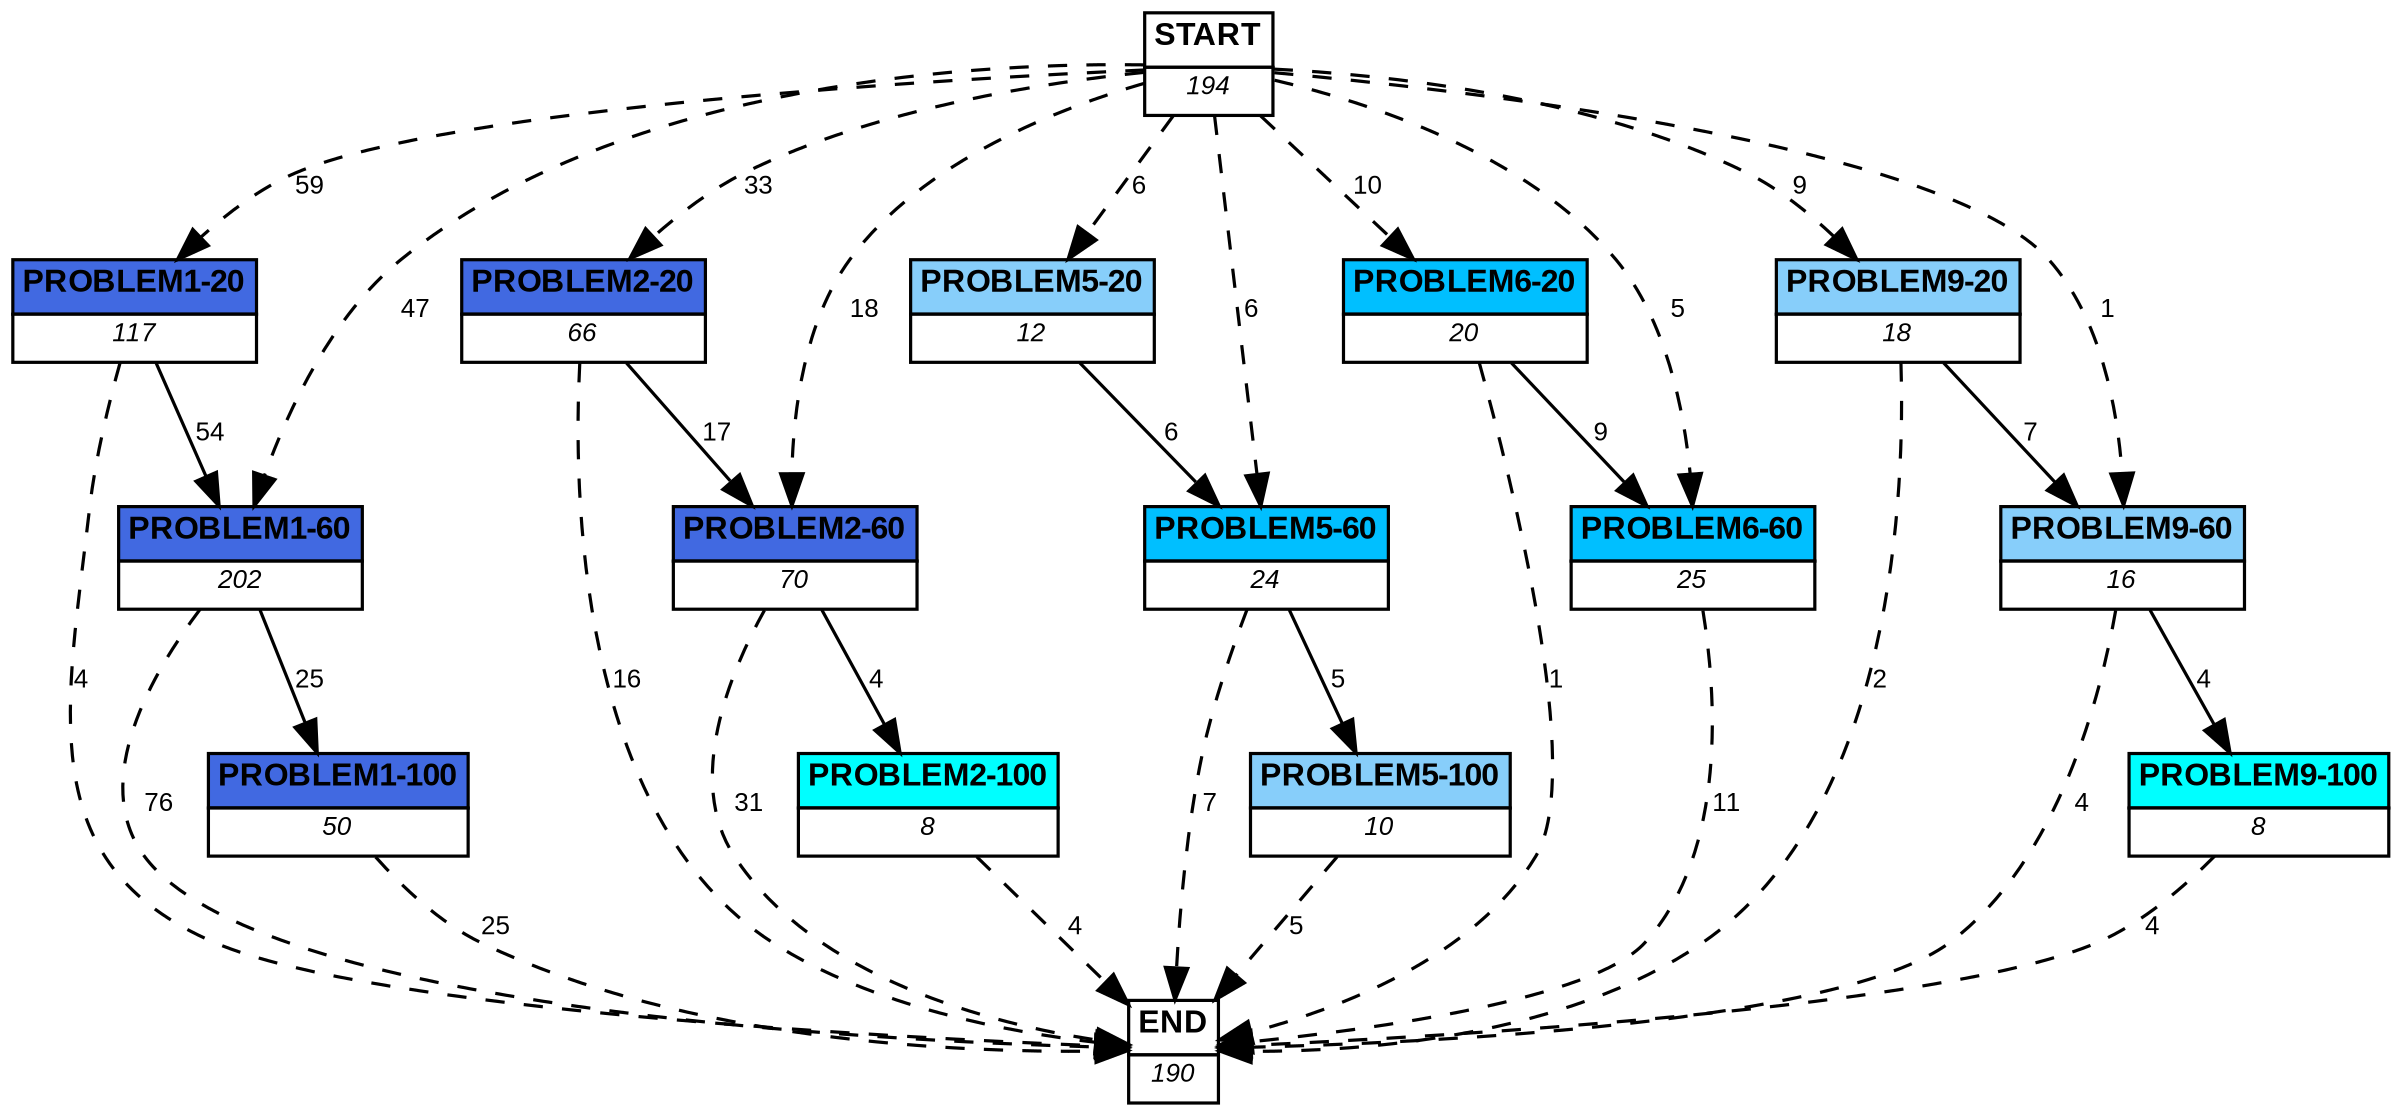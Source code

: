 digraph graphname {
	dpi = 150
	size="16,11!";
	margin = 0;
"PROBLEM1-20" [shape=plain, label=<<table border="0" cellborder="1" cellspacing="0"><tr><td bgcolor="royalblue"><FONT face="Arial" POINT-SIZE="10"><b>PROBLEM1-20</b></FONT></td></tr><tr><td bgcolor="white"><FONT face="Arial" POINT-SIZE="8"><i>117</i></FONT></td></tr></table>>]
"PROBLEM1-60" [shape=plain, label=<<table border="0" cellborder="1" cellspacing="0"><tr><td bgcolor="royalblue"><FONT face="Arial" POINT-SIZE="10"><b>PROBLEM1-60</b></FONT></td></tr><tr><td bgcolor="white"><FONT face="Arial" POINT-SIZE="8"><i>202</i></FONT></td></tr></table>>]
"PROBLEM2-20" [shape=plain, label=<<table border="0" cellborder="1" cellspacing="0"><tr><td bgcolor="royalblue"><FONT face="Arial" POINT-SIZE="10"><b>PROBLEM2-20</b></FONT></td></tr><tr><td bgcolor="white"><FONT face="Arial" POINT-SIZE="8"><i>66</i></FONT></td></tr></table>>]
"PROBLEM2-60" [shape=plain, label=<<table border="0" cellborder="1" cellspacing="0"><tr><td bgcolor="royalblue"><FONT face="Arial" POINT-SIZE="10"><b>PROBLEM2-60</b></FONT></td></tr><tr><td bgcolor="white"><FONT face="Arial" POINT-SIZE="8"><i>70</i></FONT></td></tr></table>>]
"PROBLEM1-100" [shape=plain, label=<<table border="0" cellborder="1" cellspacing="0"><tr><td bgcolor="royalblue"><FONT face="Arial" POINT-SIZE="10"><b>PROBLEM1-100</b></FONT></td></tr><tr><td bgcolor="white"><FONT face="Arial" POINT-SIZE="8"><i>50</i></FONT></td></tr></table>>]
"PROBLEM5-20" [shape=plain, label=<<table border="0" cellborder="1" cellspacing="0"><tr><td bgcolor="lightskyblue"><FONT face="Arial" POINT-SIZE="10"><b>PROBLEM5-20</b></FONT></td></tr><tr><td bgcolor="white"><FONT face="Arial" POINT-SIZE="8"><i>12</i></FONT></td></tr></table>>]
"PROBLEM5-60" [shape=plain, label=<<table border="0" cellborder="1" cellspacing="0"><tr><td bgcolor="deepskyblue"><FONT face="Arial" POINT-SIZE="10"><b>PROBLEM5-60</b></FONT></td></tr><tr><td bgcolor="white"><FONT face="Arial" POINT-SIZE="8"><i>24</i></FONT></td></tr></table>>]
"PROBLEM5-100" [shape=plain, label=<<table border="0" cellborder="1" cellspacing="0"><tr><td bgcolor="lightskyblue"><FONT face="Arial" POINT-SIZE="10"><b>PROBLEM5-100</b></FONT></td></tr><tr><td bgcolor="white"><FONT face="Arial" POINT-SIZE="8"><i>10</i></FONT></td></tr></table>>]
"PROBLEM6-20" [shape=plain, label=<<table border="0" cellborder="1" cellspacing="0"><tr><td bgcolor="deepskyblue"><FONT face="Arial" POINT-SIZE="10"><b>PROBLEM6-20</b></FONT></td></tr><tr><td bgcolor="white"><FONT face="Arial" POINT-SIZE="8"><i>20</i></FONT></td></tr></table>>]
"PROBLEM6-60" [shape=plain, label=<<table border="0" cellborder="1" cellspacing="0"><tr><td bgcolor="deepskyblue"><FONT face="Arial" POINT-SIZE="10"><b>PROBLEM6-60</b></FONT></td></tr><tr><td bgcolor="white"><FONT face="Arial" POINT-SIZE="8"><i>25</i></FONT></td></tr></table>>]
"PROBLEM9-20" [shape=plain, label=<<table border="0" cellborder="1" cellspacing="0"><tr><td bgcolor="lightskyblue"><FONT face="Arial" POINT-SIZE="10"><b>PROBLEM9-20</b></FONT></td></tr><tr><td bgcolor="white"><FONT face="Arial" POINT-SIZE="8"><i>18</i></FONT></td></tr></table>>]
"PROBLEM9-60" [shape=plain, label=<<table border="0" cellborder="1" cellspacing="0"><tr><td bgcolor="lightskyblue"><FONT face="Arial" POINT-SIZE="10"><b>PROBLEM9-60</b></FONT></td></tr><tr><td bgcolor="white"><FONT face="Arial" POINT-SIZE="8"><i>16</i></FONT></td></tr></table>>]
"PROBLEM9-100" [shape=plain, label=<<table border="0" cellborder="1" cellspacing="0"><tr><td bgcolor="aqua"><FONT face="Arial" POINT-SIZE="10"><b>PROBLEM9-100</b></FONT></td></tr><tr><td bgcolor="white"><FONT face="Arial" POINT-SIZE="8"><i>8</i></FONT></td></tr></table>>]
"PROBLEM2-100" [shape=plain, label=<<table border="0" cellborder="1" cellspacing="0"><tr><td bgcolor="aqua"><FONT face="Arial" POINT-SIZE="10"><b>PROBLEM2-100</b></FONT></td></tr><tr><td bgcolor="white"><FONT face="Arial" POINT-SIZE="8"><i>8</i></FONT></td></tr></table>>]
"START" [shape=plain, label=<<table border="0" cellborder="1" cellspacing="0"><tr><td bgcolor="white"><FONT face="Arial" POINT-SIZE="10"><b>START</b></FONT></td></tr><tr><td bgcolor="white"><FONT face="Arial" POINT-SIZE="8"><i>194</i></FONT></td></tr></table>>]
"END" [shape=plain, label=<<table border="0" cellborder="1" cellspacing="0"><tr><td bgcolor="white"><FONT face="Arial" POINT-SIZE="10"><b>END</b></FONT></td></tr><tr><td bgcolor="white"><FONT face="Arial" POINT-SIZE="8"><i>190</i></FONT></td></tr></table>>]
"PROBLEM1-20" -> "PROBLEM1-60" [ label ="54" labelfloat=false fontname="Arial" fontsize=8]
"PROBLEM1-20" -> "END" [ style = dashed label ="4" labelfloat=false fontname="Arial" fontsize=8]
"PROBLEM1-60" -> "PROBLEM1-100" [ label ="25" labelfloat=false fontname="Arial" fontsize=8]
"PROBLEM1-60" -> "END" [ style = dashed label ="76" labelfloat=false fontname="Arial" fontsize=8]
"PROBLEM2-20" -> "PROBLEM2-60" [ label ="17" labelfloat=false fontname="Arial" fontsize=8]
"PROBLEM2-20" -> "END" [ style = dashed label ="16" labelfloat=false fontname="Arial" fontsize=8]
"PROBLEM2-60" -> "PROBLEM2-100" [ label ="4" labelfloat=false fontname="Arial" fontsize=8]
"PROBLEM2-60" -> "END" [ style = dashed label ="31" labelfloat=false fontname="Arial" fontsize=8]
"PROBLEM1-100" -> "END" [ style = dashed label ="25" labelfloat=false fontname="Arial" fontsize=8]
"PROBLEM5-20" -> "PROBLEM5-60" [ label ="6" labelfloat=false fontname="Arial" fontsize=8]
"PROBLEM5-60" -> "PROBLEM5-100" [ label ="5" labelfloat=false fontname="Arial" fontsize=8]
"PROBLEM5-60" -> "END" [ style = dashed label ="7" labelfloat=false fontname="Arial" fontsize=8]
"PROBLEM5-100" -> "END" [ style = dashed label ="5" labelfloat=false fontname="Arial" fontsize=8]
"PROBLEM6-20" -> "PROBLEM6-60" [ label ="9" labelfloat=false fontname="Arial" fontsize=8]
"PROBLEM6-20" -> "END" [ style = dashed label ="1" labelfloat=false fontname="Arial" fontsize=8]
"PROBLEM6-60" -> "END" [ style = dashed label ="11" labelfloat=false fontname="Arial" fontsize=8]
"PROBLEM9-20" -> "PROBLEM9-60" [ label ="7" labelfloat=false fontname="Arial" fontsize=8]
"PROBLEM9-20" -> "END" [ style = dashed label ="2" labelfloat=false fontname="Arial" fontsize=8]
"PROBLEM9-60" -> "PROBLEM9-100" [ label ="4" labelfloat=false fontname="Arial" fontsize=8]
"PROBLEM9-60" -> "END" [ style = dashed label ="4" labelfloat=false fontname="Arial" fontsize=8]
"PROBLEM9-100" -> "END" [ style = dashed label ="4" labelfloat=false fontname="Arial" fontsize=8]
"PROBLEM2-100" -> "END" [ style = dashed label ="4" labelfloat=false fontname="Arial" fontsize=8]
"START" -> "PROBLEM1-20" [ style = dashed label ="59" labelfloat=false fontname="Arial" fontsize=8]
"START" -> "PROBLEM1-60" [ style = dashed label ="47" labelfloat=false fontname="Arial" fontsize=8]
"START" -> "PROBLEM2-20" [ style = dashed label ="33" labelfloat=false fontname="Arial" fontsize=8]
"START" -> "PROBLEM2-60" [ style = dashed label ="18" labelfloat=false fontname="Arial" fontsize=8]
"START" -> "PROBLEM5-20" [ style = dashed label ="6" labelfloat=false fontname="Arial" fontsize=8]
"START" -> "PROBLEM5-60" [ style = dashed label ="6" labelfloat=false fontname="Arial" fontsize=8]
"START" -> "PROBLEM6-20" [ style = dashed label ="10" labelfloat=false fontname="Arial" fontsize=8]
"START" -> "PROBLEM6-60" [ style = dashed label ="5" labelfloat=false fontname="Arial" fontsize=8]
"START" -> "PROBLEM9-20" [ style = dashed label ="9" labelfloat=false fontname="Arial" fontsize=8]
"START" -> "PROBLEM9-60" [ style = dashed label ="1" labelfloat=false fontname="Arial" fontsize=8]
}